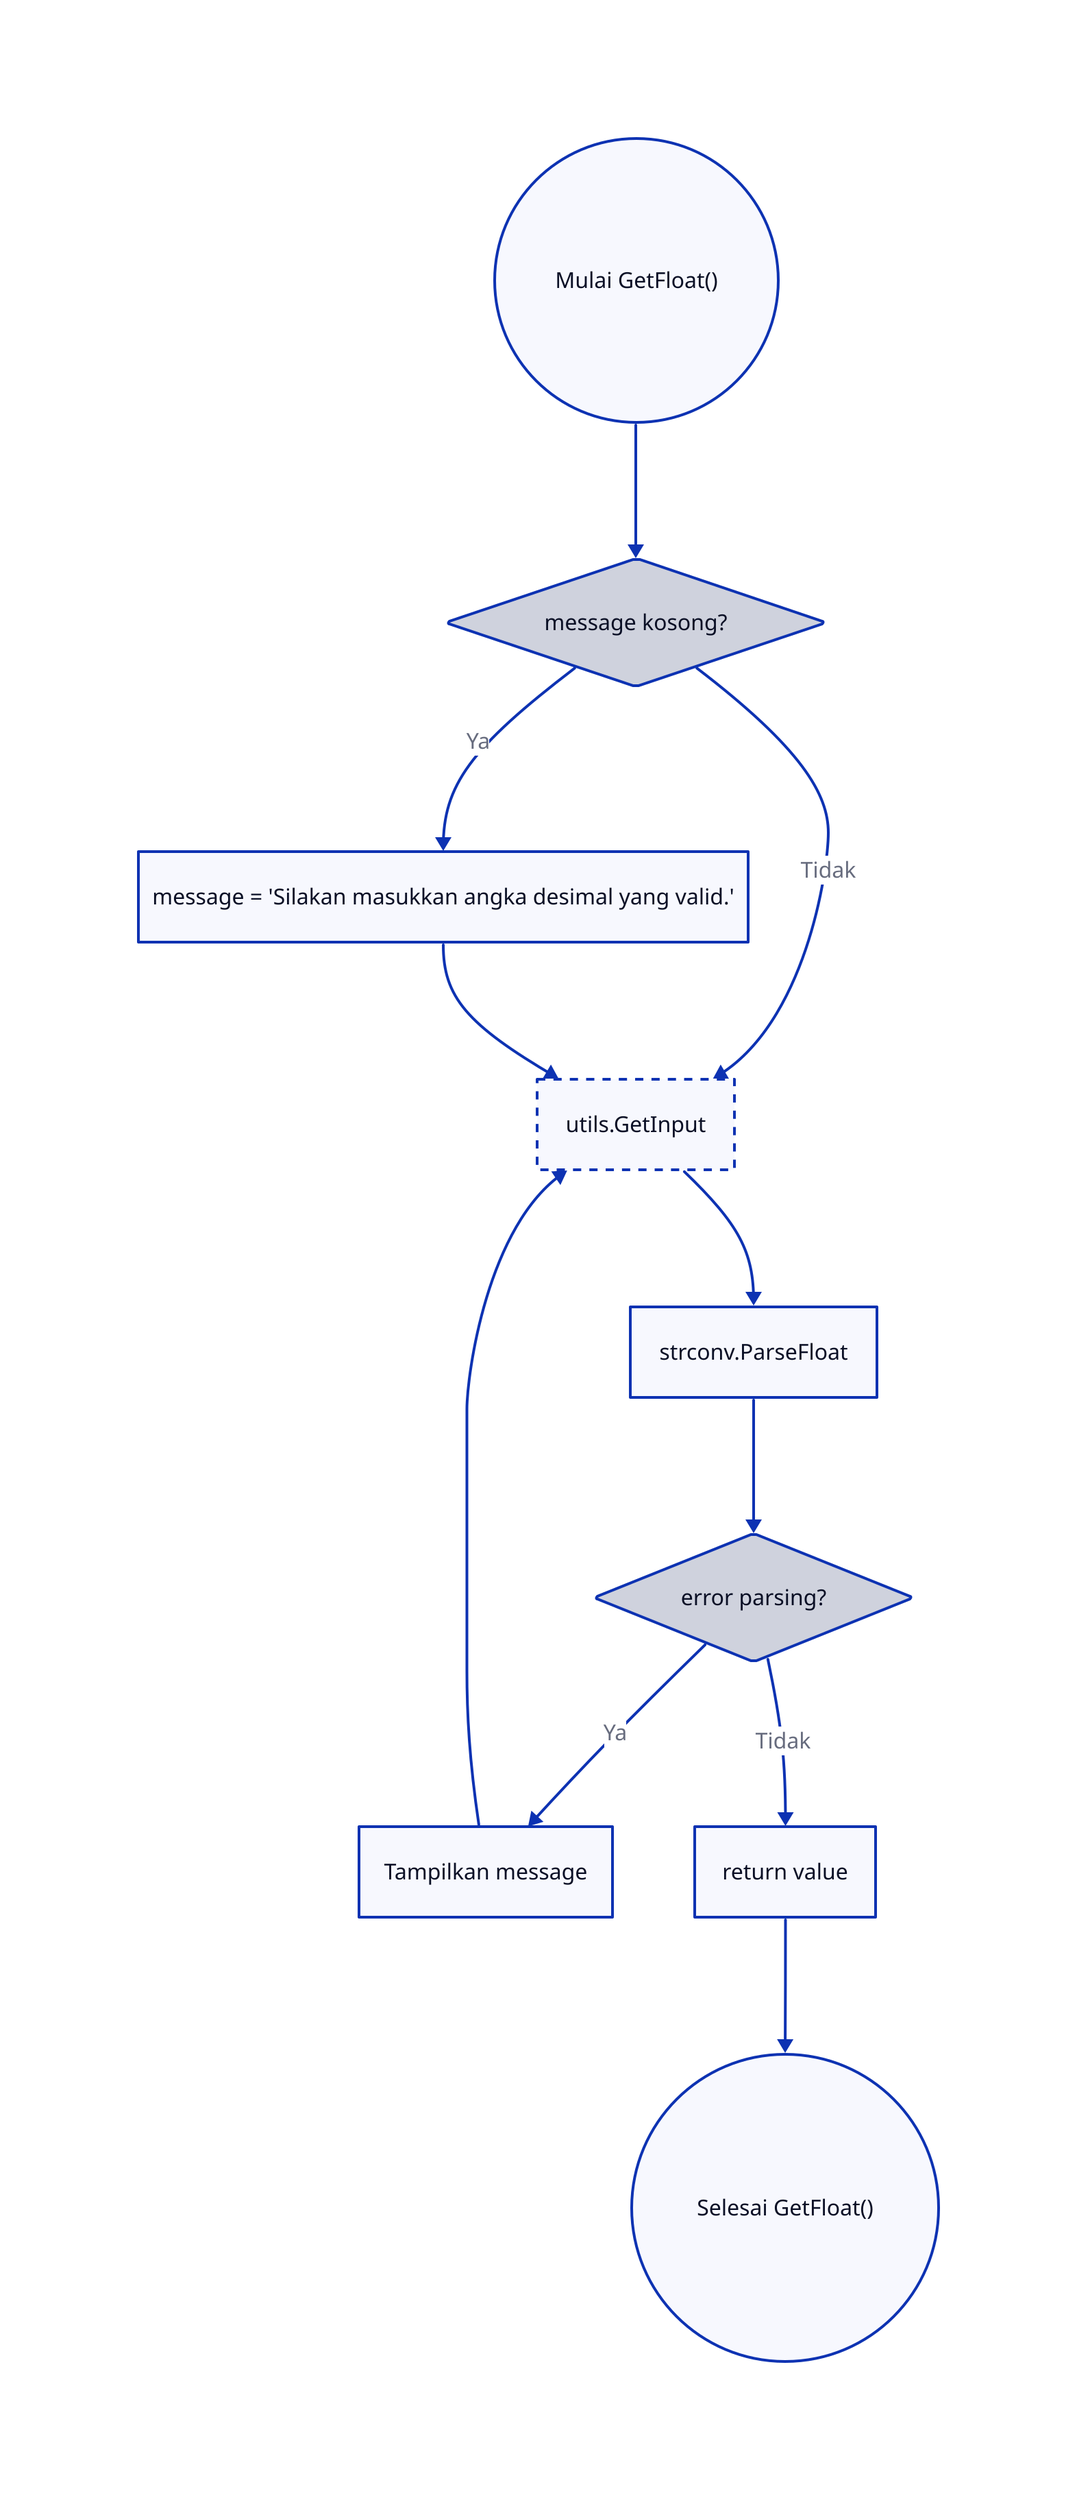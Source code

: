 start: {
  shape: circle
  label: "Mulai GetFloat()"
}

check_empty_message: {
  shape: diamond
  label: "message kosong?"
}

assign_default_message: {
  shape: rectangle
  label: "message = 'Silakan masukkan angka desimal yang valid.'"
}

input_prompt: {
  shape: rectangle
  label: "utils.GetInput"
  style: {
    stroke-dash: 3
  }
}

parse_float: {
  shape: rectangle
  label: "strconv.ParseFloat"
}

check_parse_error: {
  shape: diamond
  label: "error parsing?"
}

print_error_message: {
  shape: rectangle
  label: "Tampilkan message"
}

return_value: {
  shape: rectangle
  label: "return value"
}

end: {
  shape: circle
  label: "Selesai GetFloat()"
}

start -> check_empty_message
check_empty_message -> assign_default_message: "Ya"
check_empty_message -> input_prompt: "Tidak"
assign_default_message -> input_prompt
input_prompt -> parse_float
parse_float -> check_parse_error
check_parse_error -> print_error_message: "Ya"
check_parse_error -> return_value: "Tidak"
print_error_message -> input_prompt
return_value -> end
